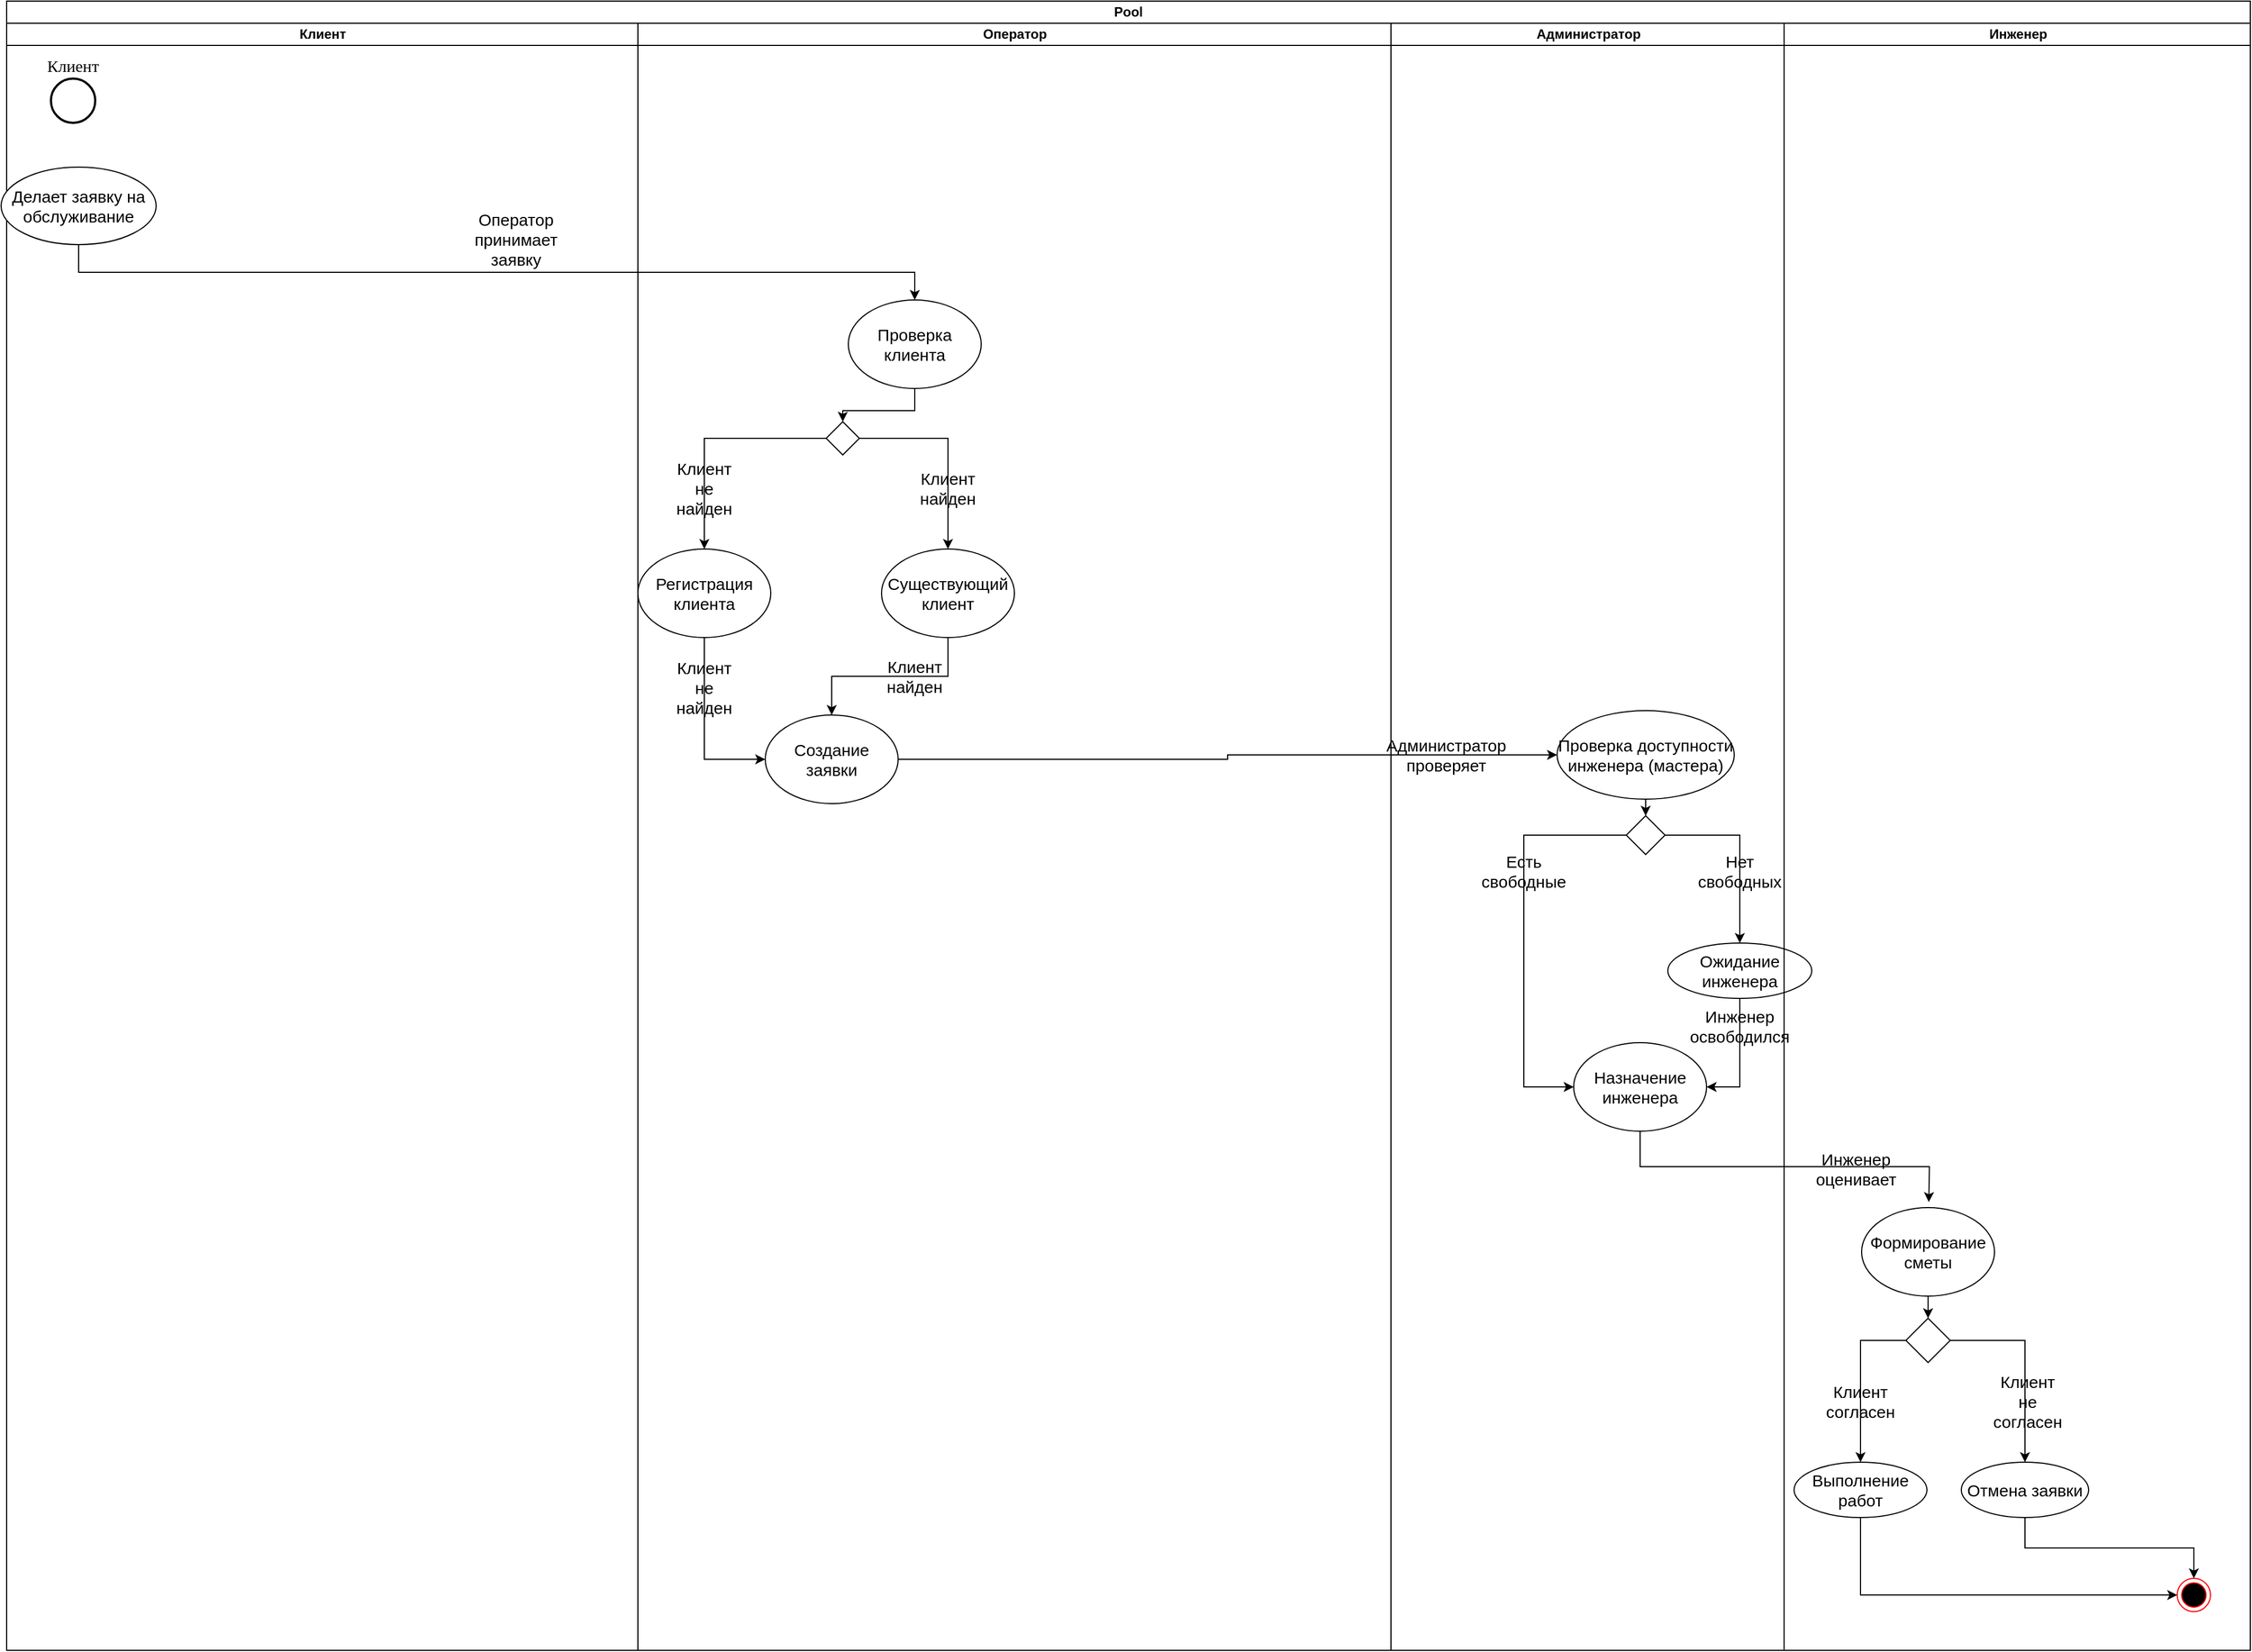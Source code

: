 <mxfile version="25.0.3">
  <diagram name="Страница — 1" id="A_ea5z8T6nXJXxGebd3b">
    <mxGraphModel dx="4827" dy="2436" grid="1" gridSize="10" guides="1" tooltips="1" connect="1" arrows="1" fold="1" page="1" pageScale="1" pageWidth="827" pageHeight="1169" math="0" shadow="0">
      <root>
        <mxCell id="0" />
        <mxCell id="1" parent="0" />
        <mxCell id="W7bcFDazM616MEcdgTbA-58" value="Pool" style="swimlane;html=1;childLayout=stackLayout;resizeParent=1;resizeParentMax=0;startSize=20;whiteSpace=wrap;" vertex="1" parent="1">
          <mxGeometry x="-1360" y="-170" width="2026" height="1490" as="geometry" />
        </mxCell>
        <mxCell id="W7bcFDazM616MEcdgTbA-59" value="Клиент" style="swimlane;html=1;startSize=20;" vertex="1" parent="W7bcFDazM616MEcdgTbA-58">
          <mxGeometry y="20" width="570" height="1470" as="geometry" />
        </mxCell>
        <mxCell id="W7bcFDazM616MEcdgTbA-2" value="&lt;font face=&quot;Times New Roman&quot;&gt;Клиент&lt;/font&gt;" style="strokeWidth=2;html=1;shape=mxgraph.flowchart.start_2;whiteSpace=wrap;labelPosition=center;verticalLabelPosition=top;align=center;verticalAlign=bottom;fontSize=15;" vertex="1" parent="W7bcFDazM616MEcdgTbA-59">
          <mxGeometry x="40" y="50" width="40" height="40" as="geometry" />
        </mxCell>
        <mxCell id="W7bcFDazM616MEcdgTbA-1" value="Делает заявку на обслуживание" style="ellipse;whiteSpace=wrap;html=1;fontSize=15;" vertex="1" parent="W7bcFDazM616MEcdgTbA-59">
          <mxGeometry x="-5" y="130" width="140" height="70" as="geometry" />
        </mxCell>
        <mxCell id="W7bcFDazM616MEcdgTbA-6" value="Оператор принимает заявку" style="text;html=1;align=center;verticalAlign=middle;whiteSpace=wrap;rounded=0;fontSize=15;" vertex="1" parent="W7bcFDazM616MEcdgTbA-59">
          <mxGeometry x="430" y="180" width="60" height="30" as="geometry" />
        </mxCell>
        <mxCell id="W7bcFDazM616MEcdgTbA-60" value="Оператор" style="swimlane;html=1;startSize=20;" vertex="1" parent="W7bcFDazM616MEcdgTbA-58">
          <mxGeometry x="570" y="20" width="680" height="1470" as="geometry" />
        </mxCell>
        <mxCell id="W7bcFDazM616MEcdgTbA-65" style="edgeStyle=orthogonalEdgeStyle;rounded=0;orthogonalLoop=1;jettySize=auto;html=1;exitX=0.5;exitY=1;exitDx=0;exitDy=0;entryX=0.5;entryY=0;entryDx=0;entryDy=0;" edge="1" parent="W7bcFDazM616MEcdgTbA-60" source="W7bcFDazM616MEcdgTbA-7" target="W7bcFDazM616MEcdgTbA-11">
          <mxGeometry relative="1" as="geometry" />
        </mxCell>
        <mxCell id="W7bcFDazM616MEcdgTbA-7" value="Проверка клиента" style="ellipse;whiteSpace=wrap;html=1;fontSize=15;" vertex="1" parent="W7bcFDazM616MEcdgTbA-60">
          <mxGeometry x="190" y="250" width="120" height="80" as="geometry" />
        </mxCell>
        <mxCell id="W7bcFDazM616MEcdgTbA-9" value="Клиент не найден" style="text;html=1;align=center;verticalAlign=middle;whiteSpace=wrap;rounded=0;fontSize=15;" vertex="1" parent="W7bcFDazM616MEcdgTbA-60">
          <mxGeometry x="30" y="405" width="60" height="30" as="geometry" />
        </mxCell>
        <mxCell id="W7bcFDazM616MEcdgTbA-10" value="Клиент найден" style="text;html=1;align=center;verticalAlign=middle;whiteSpace=wrap;rounded=0;fontSize=15;" vertex="1" parent="W7bcFDazM616MEcdgTbA-60">
          <mxGeometry x="250" y="405" width="60" height="30" as="geometry" />
        </mxCell>
        <mxCell id="W7bcFDazM616MEcdgTbA-30" style="edgeStyle=orthogonalEdgeStyle;rounded=0;orthogonalLoop=1;jettySize=auto;html=1;exitX=0;exitY=0.5;exitDx=0;exitDy=0;entryX=0.5;entryY=0;entryDx=0;entryDy=0;fontSize=15;" edge="1" parent="W7bcFDazM616MEcdgTbA-60" source="W7bcFDazM616MEcdgTbA-11" target="W7bcFDazM616MEcdgTbA-12">
          <mxGeometry relative="1" as="geometry">
            <mxPoint x="160" y="370" as="sourcePoint" />
          </mxGeometry>
        </mxCell>
        <mxCell id="W7bcFDazM616MEcdgTbA-32" style="edgeStyle=orthogonalEdgeStyle;rounded=0;orthogonalLoop=1;jettySize=auto;html=1;exitX=0.5;exitY=1;exitDx=0;exitDy=0;entryX=0;entryY=0.5;entryDx=0;entryDy=0;fontSize=15;" edge="1" parent="W7bcFDazM616MEcdgTbA-60" source="W7bcFDazM616MEcdgTbA-12" target="W7bcFDazM616MEcdgTbA-14">
          <mxGeometry relative="1" as="geometry" />
        </mxCell>
        <mxCell id="W7bcFDazM616MEcdgTbA-12" value="Регистрация клиента" style="ellipse;whiteSpace=wrap;html=1;fontSize=15;" vertex="1" parent="W7bcFDazM616MEcdgTbA-60">
          <mxGeometry y="475" width="120" height="80" as="geometry" />
        </mxCell>
        <mxCell id="W7bcFDazM616MEcdgTbA-37" style="edgeStyle=orthogonalEdgeStyle;rounded=0;orthogonalLoop=1;jettySize=auto;html=1;exitX=0.5;exitY=1;exitDx=0;exitDy=0;entryX=0.5;entryY=0;entryDx=0;entryDy=0;fontSize=15;" edge="1" parent="W7bcFDazM616MEcdgTbA-60" source="W7bcFDazM616MEcdgTbA-13" target="W7bcFDazM616MEcdgTbA-14">
          <mxGeometry relative="1" as="geometry" />
        </mxCell>
        <mxCell id="W7bcFDazM616MEcdgTbA-13" value="Существующий клиент" style="ellipse;whiteSpace=wrap;html=1;fontSize=15;" vertex="1" parent="W7bcFDazM616MEcdgTbA-60">
          <mxGeometry x="220" y="475" width="120" height="80" as="geometry" />
        </mxCell>
        <mxCell id="W7bcFDazM616MEcdgTbA-14" value="Создание заявки" style="ellipse;whiteSpace=wrap;html=1;fontSize=15;" vertex="1" parent="W7bcFDazM616MEcdgTbA-60">
          <mxGeometry x="115" y="625" width="120" height="80" as="geometry" />
        </mxCell>
        <mxCell id="W7bcFDazM616MEcdgTbA-16" value="Клиент не найден" style="text;html=1;align=center;verticalAlign=middle;whiteSpace=wrap;rounded=0;fontSize=15;" vertex="1" parent="W7bcFDazM616MEcdgTbA-60">
          <mxGeometry x="30" y="585" width="60" height="30" as="geometry" />
        </mxCell>
        <mxCell id="W7bcFDazM616MEcdgTbA-15" value="Клиент найден" style="text;html=1;align=center;verticalAlign=middle;whiteSpace=wrap;rounded=0;fontSize=15;" vertex="1" parent="W7bcFDazM616MEcdgTbA-60">
          <mxGeometry x="220" y="575" width="60" height="30" as="geometry" />
        </mxCell>
        <mxCell id="W7bcFDazM616MEcdgTbA-66" style="edgeStyle=orthogonalEdgeStyle;rounded=0;orthogonalLoop=1;jettySize=auto;html=1;exitX=1;exitY=0.5;exitDx=0;exitDy=0;entryX=0.5;entryY=0;entryDx=0;entryDy=0;" edge="1" parent="W7bcFDazM616MEcdgTbA-60" source="W7bcFDazM616MEcdgTbA-11" target="W7bcFDazM616MEcdgTbA-13">
          <mxGeometry relative="1" as="geometry" />
        </mxCell>
        <mxCell id="W7bcFDazM616MEcdgTbA-11" value="" style="rhombus;whiteSpace=wrap;html=1;fontSize=15;" vertex="1" parent="W7bcFDazM616MEcdgTbA-60">
          <mxGeometry x="170" y="360" width="30" height="30" as="geometry" />
        </mxCell>
        <mxCell id="W7bcFDazM616MEcdgTbA-61" value="Администратор" style="swimlane;html=1;startSize=20;" vertex="1" parent="W7bcFDazM616MEcdgTbA-58">
          <mxGeometry x="1250" y="20" width="355" height="1470" as="geometry">
            <mxRectangle x="240" y="20" width="40" height="1020" as="alternateBounds" />
          </mxGeometry>
        </mxCell>
        <mxCell id="W7bcFDazM616MEcdgTbA-67" style="edgeStyle=orthogonalEdgeStyle;rounded=0;orthogonalLoop=1;jettySize=auto;html=1;exitX=0.5;exitY=1;exitDx=0;exitDy=0;entryX=0.5;entryY=0;entryDx=0;entryDy=0;" edge="1" parent="W7bcFDazM616MEcdgTbA-61" source="W7bcFDazM616MEcdgTbA-17" target="W7bcFDazM616MEcdgTbA-25">
          <mxGeometry relative="1" as="geometry" />
        </mxCell>
        <mxCell id="W7bcFDazM616MEcdgTbA-17" value="Проверка доступности инженера (мастера)" style="ellipse;whiteSpace=wrap;html=1;fontSize=15;" vertex="1" parent="W7bcFDazM616MEcdgTbA-61">
          <mxGeometry x="150" y="621" width="160" height="80" as="geometry" />
        </mxCell>
        <mxCell id="W7bcFDazM616MEcdgTbA-18" value="Администратор проверяет" style="text;html=1;align=center;verticalAlign=middle;whiteSpace=wrap;rounded=0;fontSize=15;" vertex="1" parent="W7bcFDazM616MEcdgTbA-61">
          <mxGeometry x="20" y="646" width="60" height="30" as="geometry" />
        </mxCell>
        <mxCell id="W7bcFDazM616MEcdgTbA-22" value="Нет свободных" style="text;html=1;align=center;verticalAlign=middle;whiteSpace=wrap;rounded=0;fontSize=15;" vertex="1" parent="W7bcFDazM616MEcdgTbA-61">
          <mxGeometry x="285" y="751" width="60" height="30" as="geometry" />
        </mxCell>
        <mxCell id="W7bcFDazM616MEcdgTbA-23" value="Есть свободные" style="text;html=1;align=center;verticalAlign=middle;whiteSpace=wrap;rounded=0;fontSize=15;" vertex="1" parent="W7bcFDazM616MEcdgTbA-61">
          <mxGeometry x="90" y="751" width="60" height="30" as="geometry" />
        </mxCell>
        <mxCell id="W7bcFDazM616MEcdgTbA-70" style="edgeStyle=orthogonalEdgeStyle;rounded=0;orthogonalLoop=1;jettySize=auto;html=1;exitX=0.5;exitY=1;exitDx=0;exitDy=0;entryX=1;entryY=0.5;entryDx=0;entryDy=0;" edge="1" parent="W7bcFDazM616MEcdgTbA-61" source="W7bcFDazM616MEcdgTbA-24" target="W7bcFDazM616MEcdgTbA-38">
          <mxGeometry relative="1" as="geometry" />
        </mxCell>
        <mxCell id="W7bcFDazM616MEcdgTbA-24" value="Ожидание инженера" style="ellipse;whiteSpace=wrap;html=1;fontSize=15;" vertex="1" parent="W7bcFDazM616MEcdgTbA-61">
          <mxGeometry x="250" y="831" width="130" height="50" as="geometry" />
        </mxCell>
        <mxCell id="W7bcFDazM616MEcdgTbA-68" style="edgeStyle=orthogonalEdgeStyle;rounded=0;orthogonalLoop=1;jettySize=auto;html=1;exitX=1;exitY=0.5;exitDx=0;exitDy=0;entryX=0.5;entryY=0;entryDx=0;entryDy=0;" edge="1" parent="W7bcFDazM616MEcdgTbA-61" source="W7bcFDazM616MEcdgTbA-25" target="W7bcFDazM616MEcdgTbA-24">
          <mxGeometry relative="1" as="geometry" />
        </mxCell>
        <mxCell id="W7bcFDazM616MEcdgTbA-69" style="edgeStyle=orthogonalEdgeStyle;rounded=0;orthogonalLoop=1;jettySize=auto;html=1;exitX=0;exitY=0.5;exitDx=0;exitDy=0;entryX=0;entryY=0.5;entryDx=0;entryDy=0;" edge="1" parent="W7bcFDazM616MEcdgTbA-61" source="W7bcFDazM616MEcdgTbA-25" target="W7bcFDazM616MEcdgTbA-38">
          <mxGeometry relative="1" as="geometry">
            <Array as="points">
              <mxPoint x="120" y="734" />
              <mxPoint x="120" y="961" />
            </Array>
          </mxGeometry>
        </mxCell>
        <mxCell id="W7bcFDazM616MEcdgTbA-25" value="" style="rhombus;whiteSpace=wrap;html=1;fontSize=15;" vertex="1" parent="W7bcFDazM616MEcdgTbA-61">
          <mxGeometry x="212.5" y="716" width="35" height="35" as="geometry" />
        </mxCell>
        <mxCell id="W7bcFDazM616MEcdgTbA-26" value="Инженер освободился" style="text;html=1;align=center;verticalAlign=middle;whiteSpace=wrap;rounded=0;fontSize=15;" vertex="1" parent="W7bcFDazM616MEcdgTbA-61">
          <mxGeometry x="285" y="891" width="60" height="30" as="geometry" />
        </mxCell>
        <mxCell id="W7bcFDazM616MEcdgTbA-38" value="Назначение инженера" style="ellipse;whiteSpace=wrap;html=1;fontSize=15;" vertex="1" parent="W7bcFDazM616MEcdgTbA-61">
          <mxGeometry x="165" y="921" width="120" height="80" as="geometry" />
        </mxCell>
        <mxCell id="W7bcFDazM616MEcdgTbA-62" value="Инженер" style="swimlane;html=1;startSize=20;" vertex="1" parent="W7bcFDazM616MEcdgTbA-58">
          <mxGeometry x="1605" y="20" width="421" height="1470" as="geometry" />
        </mxCell>
        <mxCell id="W7bcFDazM616MEcdgTbA-71" style="edgeStyle=orthogonalEdgeStyle;rounded=0;orthogonalLoop=1;jettySize=auto;html=1;exitX=0.5;exitY=1;exitDx=0;exitDy=0;" edge="1" parent="W7bcFDazM616MEcdgTbA-62" source="W7bcFDazM616MEcdgTbA-38">
          <mxGeometry relative="1" as="geometry">
            <mxPoint x="130.667" y="1065" as="targetPoint" />
            <mxPoint x="130" y="1010" as="sourcePoint" />
          </mxGeometry>
        </mxCell>
        <mxCell id="W7bcFDazM616MEcdgTbA-50" style="edgeStyle=orthogonalEdgeStyle;rounded=0;orthogonalLoop=1;jettySize=auto;html=1;exitX=0.5;exitY=1;exitDx=0;exitDy=0;entryX=0.5;entryY=0;entryDx=0;entryDy=0;fontSize=15;" edge="1" parent="W7bcFDazM616MEcdgTbA-62" source="W7bcFDazM616MEcdgTbA-39" target="W7bcFDazM616MEcdgTbA-43">
          <mxGeometry relative="1" as="geometry" />
        </mxCell>
        <mxCell id="W7bcFDazM616MEcdgTbA-39" value="Формирование сметы" style="ellipse;whiteSpace=wrap;html=1;fontSize=15;" vertex="1" parent="W7bcFDazM616MEcdgTbA-62">
          <mxGeometry x="70" y="1070" width="120" height="80" as="geometry" />
        </mxCell>
        <mxCell id="W7bcFDazM616MEcdgTbA-40" value="Инженер оценивает" style="text;html=1;align=center;verticalAlign=middle;whiteSpace=wrap;rounded=0;fontSize=15;" vertex="1" parent="W7bcFDazM616MEcdgTbA-62">
          <mxGeometry x="35" y="1020" width="60" height="30" as="geometry" />
        </mxCell>
        <mxCell id="W7bcFDazM616MEcdgTbA-51" style="edgeStyle=orthogonalEdgeStyle;rounded=0;orthogonalLoop=1;jettySize=auto;html=1;exitX=1;exitY=0.5;exitDx=0;exitDy=0;entryX=0.5;entryY=0;entryDx=0;entryDy=0;fontSize=15;" edge="1" parent="W7bcFDazM616MEcdgTbA-62" source="W7bcFDazM616MEcdgTbA-43" target="W7bcFDazM616MEcdgTbA-46">
          <mxGeometry relative="1" as="geometry" />
        </mxCell>
        <mxCell id="W7bcFDazM616MEcdgTbA-78" style="edgeStyle=orthogonalEdgeStyle;rounded=0;orthogonalLoop=1;jettySize=auto;html=1;exitX=0;exitY=0.5;exitDx=0;exitDy=0;entryX=0.5;entryY=0;entryDx=0;entryDy=0;" edge="1" parent="W7bcFDazM616MEcdgTbA-62" source="W7bcFDazM616MEcdgTbA-43" target="W7bcFDazM616MEcdgTbA-52">
          <mxGeometry relative="1" as="geometry" />
        </mxCell>
        <mxCell id="W7bcFDazM616MEcdgTbA-43" value="" style="rhombus;whiteSpace=wrap;html=1;fontSize=15;" vertex="1" parent="W7bcFDazM616MEcdgTbA-62">
          <mxGeometry x="110" y="1170" width="40" height="40" as="geometry" />
        </mxCell>
        <mxCell id="W7bcFDazM616MEcdgTbA-45" value="Клиент не согласен" style="text;html=1;align=center;verticalAlign=middle;whiteSpace=wrap;rounded=0;fontSize=15;" vertex="1" parent="W7bcFDazM616MEcdgTbA-62">
          <mxGeometry x="190" y="1230" width="60" height="30" as="geometry" />
        </mxCell>
        <mxCell id="W7bcFDazM616MEcdgTbA-46" value="Отмена заявки" style="ellipse;whiteSpace=wrap;html=1;fontSize=15;" vertex="1" parent="W7bcFDazM616MEcdgTbA-62">
          <mxGeometry x="160" y="1300" width="115" height="50" as="geometry" />
        </mxCell>
        <mxCell id="W7bcFDazM616MEcdgTbA-52" value="Выполнение работ" style="ellipse;whiteSpace=wrap;html=1;fontSize=15;" vertex="1" parent="W7bcFDazM616MEcdgTbA-62">
          <mxGeometry x="9" y="1300" width="120" height="50" as="geometry" />
        </mxCell>
        <mxCell id="W7bcFDazM616MEcdgTbA-47" value="" style="ellipse;html=1;shape=endState;fillColor=#000000;strokeColor=#ff0000;fontSize=15;" vertex="1" parent="W7bcFDazM616MEcdgTbA-62">
          <mxGeometry x="355" y="1405" width="30" height="30" as="geometry" />
        </mxCell>
        <mxCell id="W7bcFDazM616MEcdgTbA-73" style="edgeStyle=orthogonalEdgeStyle;rounded=0;orthogonalLoop=1;jettySize=auto;html=1;exitX=0.5;exitY=1;exitDx=0;exitDy=0;entryX=0;entryY=0.5;entryDx=0;entryDy=0;" edge="1" parent="W7bcFDazM616MEcdgTbA-62" source="W7bcFDazM616MEcdgTbA-52" target="W7bcFDazM616MEcdgTbA-47">
          <mxGeometry relative="1" as="geometry" />
        </mxCell>
        <mxCell id="W7bcFDazM616MEcdgTbA-74" style="edgeStyle=orthogonalEdgeStyle;rounded=0;orthogonalLoop=1;jettySize=auto;html=1;exitX=0.5;exitY=1;exitDx=0;exitDy=0;entryX=0.5;entryY=0;entryDx=0;entryDy=0;" edge="1" parent="W7bcFDazM616MEcdgTbA-62" source="W7bcFDazM616MEcdgTbA-46" target="W7bcFDazM616MEcdgTbA-47">
          <mxGeometry relative="1" as="geometry" />
        </mxCell>
        <mxCell id="W7bcFDazM616MEcdgTbA-44" value="Клиент согласен" style="text;html=1;align=center;verticalAlign=middle;whiteSpace=wrap;rounded=0;fontSize=15;" vertex="1" parent="W7bcFDazM616MEcdgTbA-62">
          <mxGeometry x="39" y="1230" width="60" height="30" as="geometry" />
        </mxCell>
        <mxCell id="W7bcFDazM616MEcdgTbA-28" style="edgeStyle=orthogonalEdgeStyle;rounded=0;orthogonalLoop=1;jettySize=auto;html=1;exitX=0.5;exitY=1;exitDx=0;exitDy=0;entryX=0.5;entryY=0;entryDx=0;entryDy=0;fontSize=15;" edge="1" parent="W7bcFDazM616MEcdgTbA-58" source="W7bcFDazM616MEcdgTbA-1" target="W7bcFDazM616MEcdgTbA-7">
          <mxGeometry relative="1" as="geometry" />
        </mxCell>
        <mxCell id="W7bcFDazM616MEcdgTbA-21" style="edgeStyle=orthogonalEdgeStyle;rounded=0;orthogonalLoop=1;jettySize=auto;html=1;exitX=1;exitY=0.5;exitDx=0;exitDy=0;entryX=0;entryY=0.5;entryDx=0;entryDy=0;fontSize=15;" edge="1" parent="W7bcFDazM616MEcdgTbA-58" source="W7bcFDazM616MEcdgTbA-14" target="W7bcFDazM616MEcdgTbA-17">
          <mxGeometry relative="1" as="geometry" />
        </mxCell>
      </root>
    </mxGraphModel>
  </diagram>
</mxfile>
